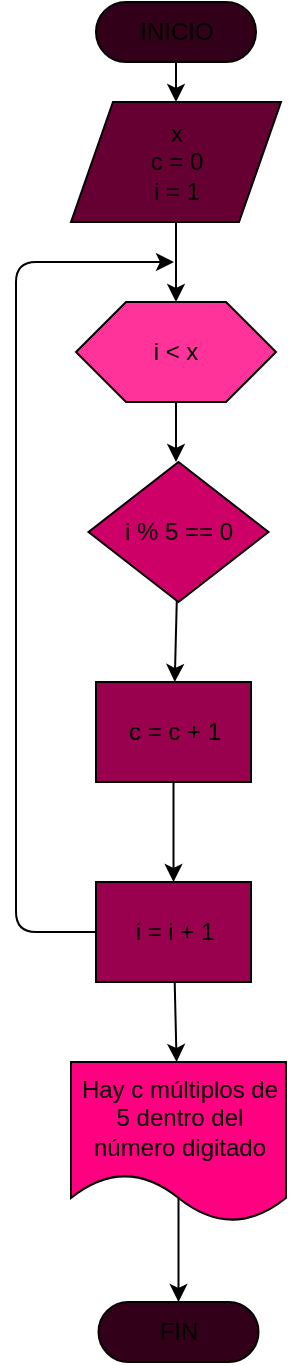 <mxfile>
    <diagram id="GfVdnA1fhom4GU4itQKY" name="Página-1">
        <mxGraphModel dx="804" dy="470" grid="1" gridSize="10" guides="1" tooltips="1" connect="1" arrows="1" fold="1" page="1" pageScale="1" pageWidth="827" pageHeight="1169" math="0" shadow="0">
            <root>
                <mxCell id="0"/>
                <mxCell id="1" parent="0"/>
                <mxCell id="2" style="edgeStyle=none;html=1;exitX=0.5;exitY=0.5;exitDx=0;exitDy=15;exitPerimeter=0;entryX=0.5;entryY=0;entryDx=0;entryDy=0;" edge="1" parent="1" source="3" target="10">
                    <mxGeometry relative="1" as="geometry"/>
                </mxCell>
                <mxCell id="3" value="INICIO" style="html=1;dashed=0;whitespace=wrap;shape=mxgraph.dfd.start;fillColor=#33001A;" vertex="1" parent="1">
                    <mxGeometry x="160" y="80" width="80" height="30" as="geometry"/>
                </mxCell>
                <mxCell id="4" value="" style="edgeStyle=none;html=1;entryX=0.5;entryY=0;entryDx=0;entryDy=0;" edge="1" parent="1" target="13">
                    <mxGeometry relative="1" as="geometry">
                        <mxPoint x="200" y="340" as="targetPoint"/>
                        <mxPoint x="200" y="290" as="sourcePoint"/>
                    </mxGeometry>
                </mxCell>
                <mxCell id="5" style="edgeStyle=none;html=1;exitX=0.5;exitY=1;exitDx=0;exitDy=0;entryX=0.5;entryY=0;entryDx=0;entryDy=0;" edge="1" parent="1" source="7" target="18">
                    <mxGeometry relative="1" as="geometry"/>
                </mxCell>
                <mxCell id="6" style="edgeStyle=none;html=1;exitX=0;exitY=0.5;exitDx=0;exitDy=0;" edge="1" parent="1" source="18">
                    <mxGeometry relative="1" as="geometry">
                        <mxPoint x="199" y="210" as="targetPoint"/>
                        <Array as="points">
                            <mxPoint x="120" y="545"/>
                            <mxPoint x="120" y="445"/>
                            <mxPoint x="120" y="210"/>
                        </Array>
                    </mxGeometry>
                </mxCell>
                <mxCell id="7" value="c = c + 1" style="html=1;dashed=0;whitespace=wrap;fillColor=#99004D;" vertex="1" parent="1">
                    <mxGeometry x="160" y="420" width="77.5" height="50" as="geometry"/>
                </mxCell>
                <mxCell id="8" value="FIN" style="html=1;dashed=0;whitespace=wrap;shape=mxgraph.dfd.start;fillColor=#33001A;" vertex="1" parent="1">
                    <mxGeometry x="161.25" y="730" width="80" height="30" as="geometry"/>
                </mxCell>
                <mxCell id="9" style="edgeStyle=none;html=1;exitX=0.5;exitY=1;exitDx=0;exitDy=0;" edge="1" parent="1" source="10" target="13">
                    <mxGeometry relative="1" as="geometry"/>
                </mxCell>
                <mxCell id="10" value="x&lt;br&gt;c = 0&lt;br&gt;i = 1" style="shape=parallelogram;perimeter=parallelogramPerimeter;whiteSpace=wrap;html=1;dashed=0;fillColor=#660033;" vertex="1" parent="1">
                    <mxGeometry x="147.5" y="130" width="105" height="60" as="geometry"/>
                </mxCell>
                <mxCell id="11" value="" style="edgeStyle=none;html=1;startArrow=none;" edge="1" parent="1" source="16" target="7">
                    <mxGeometry relative="1" as="geometry"/>
                </mxCell>
                <mxCell id="12" style="edgeStyle=none;html=1;exitX=0.5;exitY=1;exitDx=0;exitDy=0;entryX=0.5;entryY=0;entryDx=0;entryDy=0;" edge="1" parent="1" source="13">
                    <mxGeometry relative="1" as="geometry">
                        <mxPoint x="200" y="310" as="targetPoint"/>
                    </mxGeometry>
                </mxCell>
                <mxCell id="13" value="i &amp;lt; x" style="shape=hexagon;perimeter=hexagonPerimeter2;whiteSpace=wrap;html=1;size=0.25;fillColor=#FF3399;" vertex="1" parent="1">
                    <mxGeometry x="150" y="230" width="100" height="50" as="geometry"/>
                </mxCell>
                <mxCell id="16" value="i % 5 == 0" style="shape=rhombus;html=1;dashed=0;whitespace=wrap;perimeter=rhombusPerimeter;fillColor=#CC0066;" vertex="1" parent="1">
                    <mxGeometry x="156.25" y="310" width="90" height="70" as="geometry"/>
                </mxCell>
                <mxCell id="17" value="" style="edgeStyle=none;html=1;" edge="1" parent="1" source="18" target="20">
                    <mxGeometry relative="1" as="geometry"/>
                </mxCell>
                <mxCell id="18" value="i = i + 1" style="html=1;dashed=0;whitespace=wrap;fillColor=#99004D;" vertex="1" parent="1">
                    <mxGeometry x="160" y="520" width="77.5" height="50" as="geometry"/>
                </mxCell>
                <mxCell id="19" style="edgeStyle=none;html=1;exitX=0.5;exitY=0;exitDx=0;exitDy=0;" edge="1" parent="1" source="20" target="8">
                    <mxGeometry relative="1" as="geometry"/>
                </mxCell>
                <mxCell id="20" value="Hay c múltiplos de 5 dentro del número digitado" style="shape=document;whiteSpace=wrap;html=1;boundedLbl=1;dashed=0;flipH=1;fillColor=#FF0080;" vertex="1" parent="1">
                    <mxGeometry x="147.5" y="610" width="107.5" height="80" as="geometry"/>
                </mxCell>
            </root>
        </mxGraphModel>
    </diagram>
</mxfile>